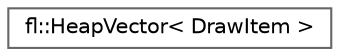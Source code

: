digraph "Graphical Class Hierarchy"
{
 // LATEX_PDF_SIZE
  bgcolor="transparent";
  edge [fontname=Helvetica,fontsize=10,labelfontname=Helvetica,labelfontsize=10];
  node [fontname=Helvetica,fontsize=10,shape=box,height=0.2,width=0.4];
  rankdir="LR";
  Node0 [id="Node000000",label="fl::HeapVector\< DrawItem \>",height=0.2,width=0.4,color="grey40", fillcolor="white", style="filled",URL="$db/ddd/classfl_1_1_heap_vector.html",tooltip=" "];
}
